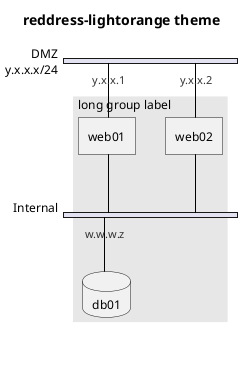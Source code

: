 ' Do not edit
' Theme Gallery
' autogenerated by script
@startuml
!theme reddress-lightorange
title reddress-lightorange theme
nwdiag {
  network DMZ {
      address = "y.x.x.x/24"
      web01 [address = "y.x.x.1"];
      web02 [address = "y.x.x.2"];
  }

   network Internal {
    web01;
    web02;
    db01 [address = "w.w.w.z", shape = database];
  } 

    group {
    description = "long group label";
    web01;
    web02;
    db01;
  }
}
@enduml
